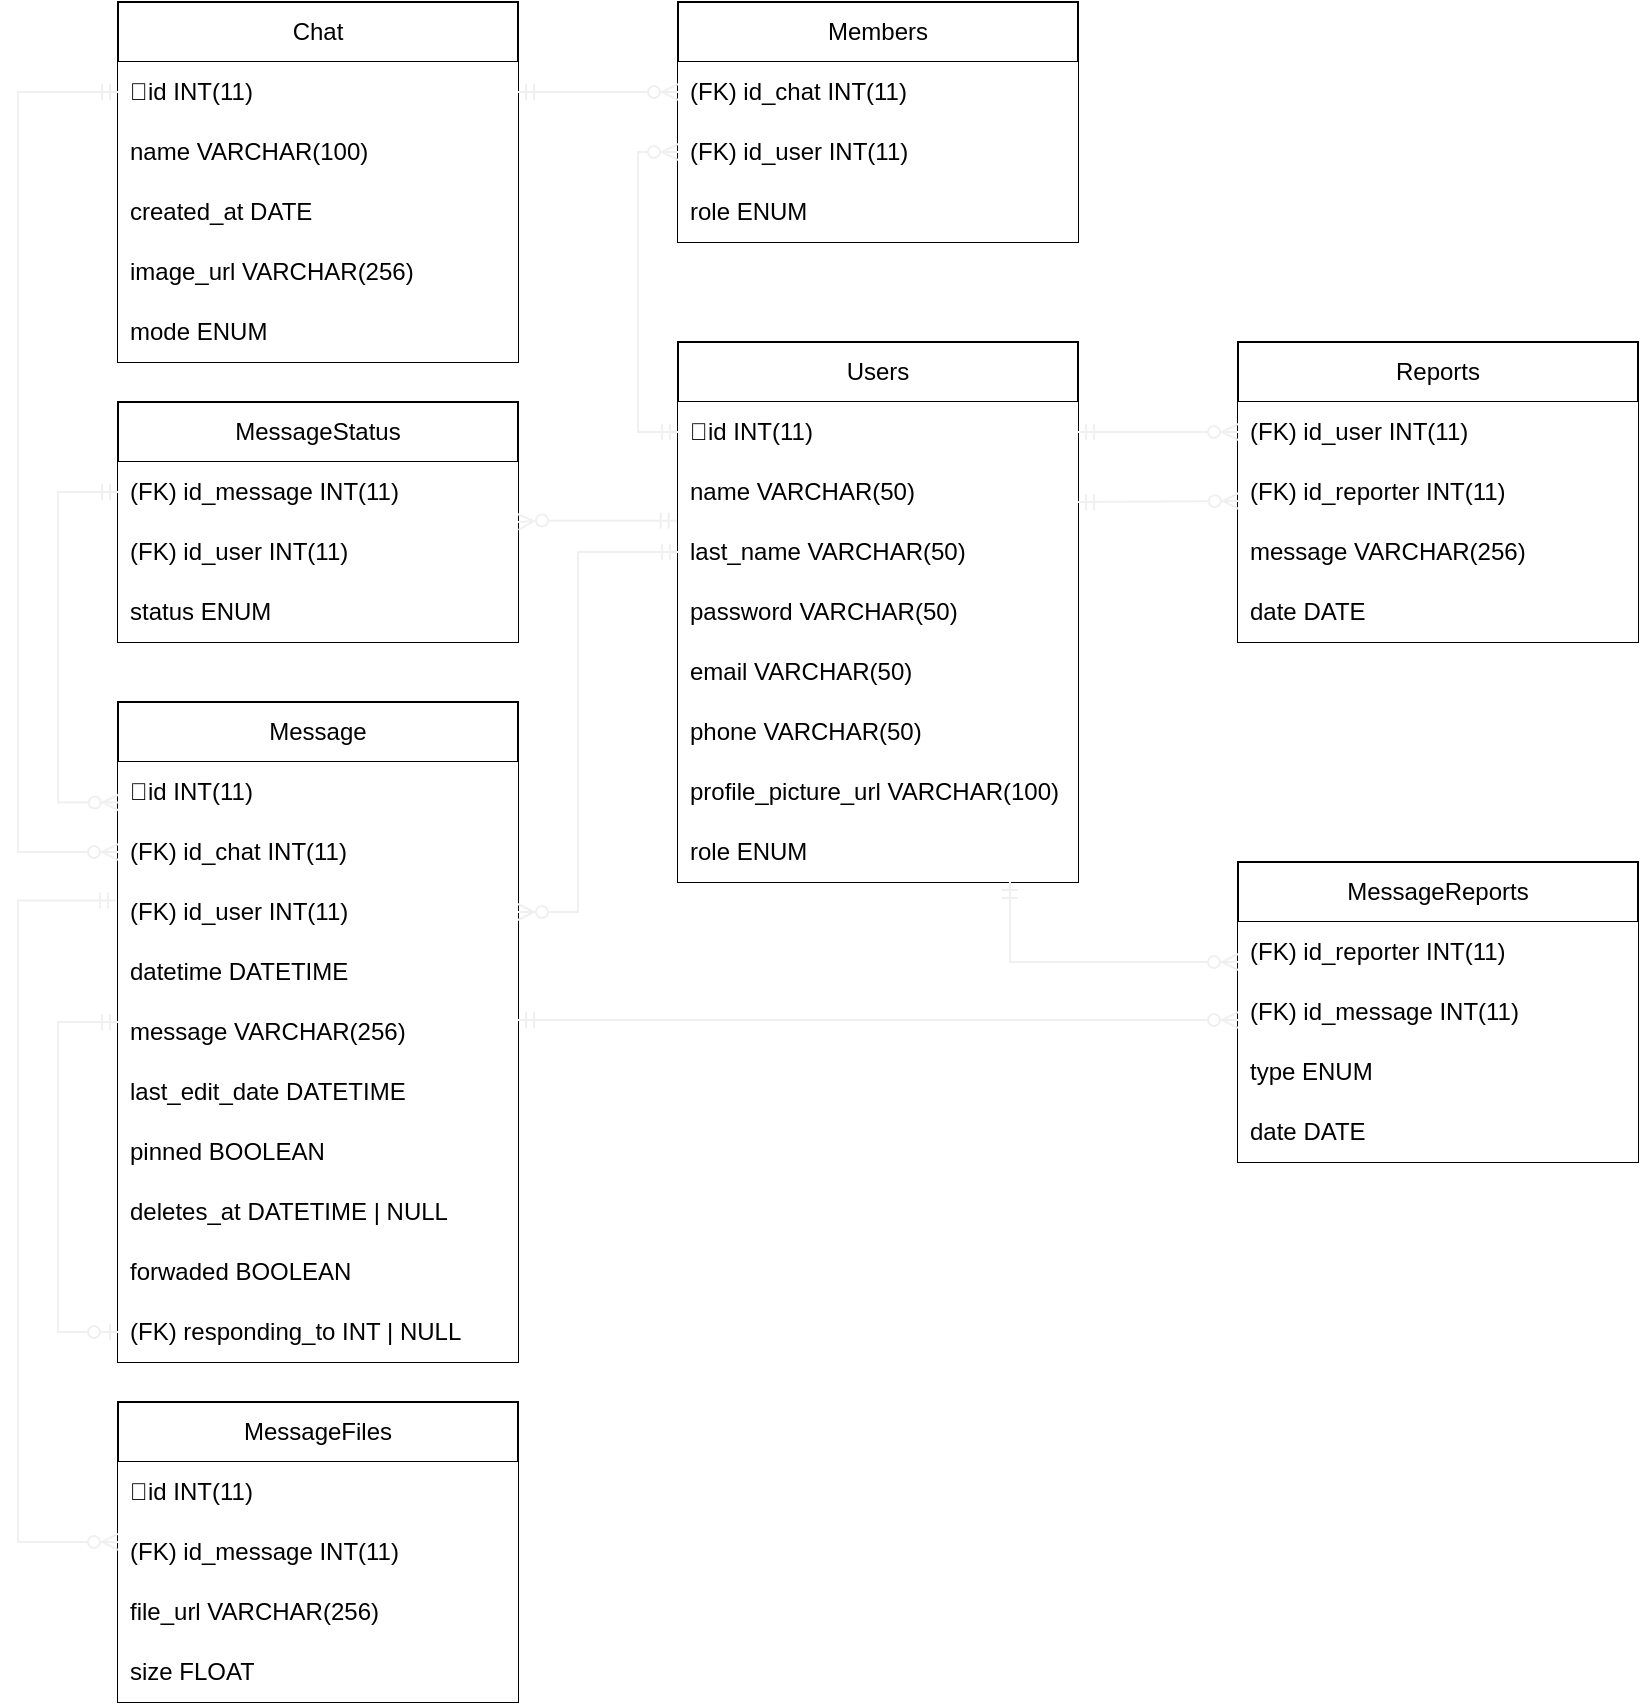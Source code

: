 <mxfile>
    <diagram id="C5RBs43oDa-KdzZeNtuy" name="Page-1">
        <mxGraphModel dx="842" dy="571" grid="1" gridSize="10" guides="1" tooltips="1" connect="1" arrows="1" fold="1" page="1" pageScale="1" pageWidth="1450" pageHeight="1300" math="0" shadow="0">
            <root>
                <mxCell id="WIyWlLk6GJQsqaUBKTNV-0"/>
                <mxCell id="WIyWlLk6GJQsqaUBKTNV-1" parent="WIyWlLk6GJQsqaUBKTNV-0"/>
                <mxCell id="yJvVuPWxm0KSfSXBdskT-2" value="Users" style="swimlane;fontStyle=0;childLayout=stackLayout;horizontal=1;startSize=30;horizontalStack=0;resizeParent=1;resizeParentMax=0;resizeLast=0;collapsible=1;marginBottom=0;whiteSpace=wrap;html=1;" parent="WIyWlLk6GJQsqaUBKTNV-1" vertex="1">
                    <mxGeometry x="600" y="400" width="200" height="270" as="geometry"/>
                </mxCell>
                <mxCell id="yJvVuPWxm0KSfSXBdskT-3" value="🔑id INT(11)" style="text;strokeColor=none;fillColor=default;align=left;verticalAlign=middle;spacingLeft=4;spacingRight=4;overflow=hidden;points=[[0,0.5],[1,0.5]];portConstraint=eastwest;rotatable=0;whiteSpace=wrap;html=1;" parent="yJvVuPWxm0KSfSXBdskT-2" vertex="1">
                    <mxGeometry y="30" width="200" height="30" as="geometry"/>
                </mxCell>
                <mxCell id="159" value="name VARCHAR(50)" style="text;strokeColor=none;fillColor=default;align=left;verticalAlign=middle;spacingLeft=4;spacingRight=4;overflow=hidden;points=[[0,0.5],[1,0.5]];portConstraint=eastwest;rotatable=0;whiteSpace=wrap;html=1;" parent="yJvVuPWxm0KSfSXBdskT-2" vertex="1">
                    <mxGeometry y="60" width="200" height="30" as="geometry"/>
                </mxCell>
                <mxCell id="yJvVuPWxm0KSfSXBdskT-6" value="last_name VARCHAR(50)" style="text;strokeColor=none;fillColor=default;align=left;verticalAlign=middle;spacingLeft=4;spacingRight=4;overflow=hidden;points=[[0,0.5],[1,0.5]];portConstraint=eastwest;rotatable=0;whiteSpace=wrap;html=1;" parent="yJvVuPWxm0KSfSXBdskT-2" vertex="1">
                    <mxGeometry y="90" width="200" height="30" as="geometry"/>
                </mxCell>
                <mxCell id="yJvVuPWxm0KSfSXBdskT-7" value="password VARCHAR(50)" style="text;strokeColor=none;fillColor=default;align=left;verticalAlign=middle;spacingLeft=4;spacingRight=4;overflow=hidden;points=[[0,0.5],[1,0.5]];portConstraint=eastwest;rotatable=0;whiteSpace=wrap;html=1;" parent="yJvVuPWxm0KSfSXBdskT-2" vertex="1">
                    <mxGeometry y="120" width="200" height="30" as="geometry"/>
                </mxCell>
                <mxCell id="yJvVuPWxm0KSfSXBdskT-5" value="email VARCHAR(50)" style="text;strokeColor=none;fillColor=default;align=left;verticalAlign=middle;spacingLeft=4;spacingRight=4;overflow=hidden;points=[[0,0.5],[1,0.5]];portConstraint=eastwest;rotatable=0;whiteSpace=wrap;html=1;" parent="yJvVuPWxm0KSfSXBdskT-2" vertex="1">
                    <mxGeometry y="150" width="200" height="30" as="geometry"/>
                </mxCell>
                <mxCell id="0" value="phone VARCHAR(50)" style="text;strokeColor=none;fillColor=default;align=left;verticalAlign=middle;spacingLeft=4;spacingRight=4;overflow=hidden;points=[[0,0.5],[1,0.5]];portConstraint=eastwest;rotatable=0;whiteSpace=wrap;html=1;" parent="yJvVuPWxm0KSfSXBdskT-2" vertex="1">
                    <mxGeometry y="180" width="200" height="30" as="geometry"/>
                </mxCell>
                <mxCell id="3" value="profile_picture_url VARCHAR(100)" style="text;strokeColor=none;fillColor=default;align=left;verticalAlign=middle;spacingLeft=4;spacingRight=4;overflow=hidden;points=[[0,0.5],[1,0.5]];portConstraint=eastwest;rotatable=0;whiteSpace=wrap;html=1;" parent="yJvVuPWxm0KSfSXBdskT-2" vertex="1">
                    <mxGeometry y="210" width="200" height="30" as="geometry"/>
                </mxCell>
                <mxCell id="216" value="role ENUM" style="text;strokeColor=none;fillColor=default;align=left;verticalAlign=middle;spacingLeft=4;spacingRight=4;overflow=hidden;points=[[0,0.5],[1,0.5]];portConstraint=eastwest;rotatable=0;whiteSpace=wrap;html=1;" parent="yJvVuPWxm0KSfSXBdskT-2" vertex="1">
                    <mxGeometry y="240" width="200" height="30" as="geometry"/>
                </mxCell>
                <mxCell id="yJvVuPWxm0KSfSXBdskT-35" value="Chat" style="swimlane;fontStyle=0;childLayout=stackLayout;horizontal=1;startSize=30;horizontalStack=0;resizeParent=1;resizeParentMax=0;resizeLast=0;collapsible=1;marginBottom=0;whiteSpace=wrap;html=1;" parent="WIyWlLk6GJQsqaUBKTNV-1" vertex="1">
                    <mxGeometry x="320" y="230" width="200" height="180" as="geometry"/>
                </mxCell>
                <mxCell id="yJvVuPWxm0KSfSXBdskT-36" value="🔑id INT(11)" style="text;align=left;verticalAlign=middle;spacingLeft=4;spacingRight=4;overflow=hidden;points=[[0,0.5],[1,0.5]];portConstraint=eastwest;rotatable=0;whiteSpace=wrap;html=1;fillColor=default;" parent="yJvVuPWxm0KSfSXBdskT-35" vertex="1">
                    <mxGeometry y="30" width="200" height="30" as="geometry"/>
                </mxCell>
                <mxCell id="yJvVuPWxm0KSfSXBdskT-37" value="name VARCHAR(100)" style="text;strokeColor=none;fillColor=default;align=left;verticalAlign=middle;spacingLeft=4;spacingRight=4;overflow=hidden;points=[[0,0.5],[1,0.5]];portConstraint=eastwest;rotatable=0;whiteSpace=wrap;html=1;" parent="yJvVuPWxm0KSfSXBdskT-35" vertex="1">
                    <mxGeometry y="60" width="200" height="30" as="geometry"/>
                </mxCell>
                <mxCell id="yJvVuPWxm0KSfSXBdskT-39" value="created_at DATE" style="text;strokeColor=none;fillColor=default;align=left;verticalAlign=middle;spacingLeft=4;spacingRight=4;overflow=hidden;points=[[0,0.5],[1,0.5]];portConstraint=eastwest;rotatable=0;whiteSpace=wrap;html=1;" parent="yJvVuPWxm0KSfSXBdskT-35" vertex="1">
                    <mxGeometry y="90" width="200" height="30" as="geometry"/>
                </mxCell>
                <mxCell id="yJvVuPWxm0KSfSXBdskT-41" value="image_url VARCHAR(256)" style="text;strokeColor=none;fillColor=default;align=left;verticalAlign=middle;spacingLeft=4;spacingRight=4;overflow=hidden;points=[[0,0.5],[1,0.5]];portConstraint=eastwest;rotatable=0;whiteSpace=wrap;html=1;" parent="yJvVuPWxm0KSfSXBdskT-35" vertex="1">
                    <mxGeometry y="120" width="200" height="30" as="geometry"/>
                </mxCell>
                <mxCell id="221" value="mode ENUM" style="text;strokeColor=none;fillColor=default;align=left;verticalAlign=middle;spacingLeft=4;spacingRight=4;overflow=hidden;points=[[0,0.5],[1,0.5]];portConstraint=eastwest;rotatable=0;whiteSpace=wrap;html=1;" parent="yJvVuPWxm0KSfSXBdskT-35" vertex="1">
                    <mxGeometry y="150" width="200" height="30" as="geometry"/>
                </mxCell>
                <mxCell id="5" value="Members" style="swimlane;fontStyle=0;childLayout=stackLayout;horizontal=1;startSize=30;horizontalStack=0;resizeParent=1;resizeParentMax=0;resizeLast=0;collapsible=1;marginBottom=0;whiteSpace=wrap;html=1;" parent="WIyWlLk6GJQsqaUBKTNV-1" vertex="1">
                    <mxGeometry x="600" y="230" width="200" height="120" as="geometry"/>
                </mxCell>
                <mxCell id="6" value="(FK)&amp;nbsp;id_chat INT(11)" style="text;strokeColor=none;fillColor=default;align=left;verticalAlign=middle;spacingLeft=4;spacingRight=4;overflow=hidden;points=[[0,0.5],[1,0.5]];portConstraint=eastwest;rotatable=0;whiteSpace=wrap;html=1;" parent="5" vertex="1">
                    <mxGeometry y="30" width="200" height="30" as="geometry"/>
                </mxCell>
                <mxCell id="7" value="(FK)&amp;nbsp;id_user INT(11)" style="text;strokeColor=none;fillColor=default;align=left;verticalAlign=middle;spacingLeft=4;spacingRight=4;overflow=hidden;points=[[0,0.5],[1,0.5]];portConstraint=eastwest;rotatable=0;whiteSpace=wrap;html=1;" parent="5" vertex="1">
                    <mxGeometry y="60" width="200" height="30" as="geometry"/>
                </mxCell>
                <mxCell id="8" value="role ENUM" style="text;strokeColor=none;fillColor=default;align=left;verticalAlign=middle;spacingLeft=4;spacingRight=4;overflow=hidden;points=[[0,0.5],[1,0.5]];portConstraint=eastwest;rotatable=0;whiteSpace=wrap;html=1;" parent="5" vertex="1">
                    <mxGeometry y="90" width="200" height="30" as="geometry"/>
                </mxCell>
                <mxCell id="79" value="Reports" style="swimlane;fontStyle=0;childLayout=stackLayout;horizontal=1;startSize=30;horizontalStack=0;resizeParent=1;resizeParentMax=0;resizeLast=0;collapsible=1;marginBottom=0;whiteSpace=wrap;html=1;" parent="WIyWlLk6GJQsqaUBKTNV-1" vertex="1">
                    <mxGeometry x="880" y="400" width="200" height="150" as="geometry"/>
                </mxCell>
                <mxCell id="80" value="(FK)&amp;nbsp;id_user INT(11)" style="text;strokeColor=none;fillColor=default;align=left;verticalAlign=middle;spacingLeft=4;spacingRight=4;overflow=hidden;points=[[0,0.5],[1,0.5]];portConstraint=eastwest;rotatable=0;whiteSpace=wrap;html=1;" parent="79" vertex="1">
                    <mxGeometry y="30" width="200" height="30" as="geometry"/>
                </mxCell>
                <mxCell id="81" value="(FK)&amp;nbsp;id_reporter INT(11)" style="text;strokeColor=none;fillColor=default;align=left;verticalAlign=middle;spacingLeft=4;spacingRight=4;overflow=hidden;points=[[0,0.5],[1,0.5]];portConstraint=eastwest;rotatable=0;whiteSpace=wrap;html=1;" parent="79" vertex="1">
                    <mxGeometry y="60" width="200" height="30" as="geometry"/>
                </mxCell>
                <mxCell id="82" value="message VARCHAR(256)" style="text;strokeColor=none;fillColor=default;align=left;verticalAlign=middle;spacingLeft=4;spacingRight=4;overflow=hidden;points=[[0,0.5],[1,0.5]];portConstraint=eastwest;rotatable=0;whiteSpace=wrap;html=1;" parent="79" vertex="1">
                    <mxGeometry y="90" width="200" height="30" as="geometry"/>
                </mxCell>
                <mxCell id="169" value="date DATE" style="text;strokeColor=none;fillColor=default;align=left;verticalAlign=middle;spacingLeft=4;spacingRight=4;overflow=hidden;points=[[0,0.5],[1,0.5]];portConstraint=eastwest;rotatable=0;whiteSpace=wrap;html=1;" parent="79" vertex="1">
                    <mxGeometry y="120" width="200" height="30" as="geometry"/>
                </mxCell>
                <mxCell id="164" value="Message" style="swimlane;fontStyle=0;childLayout=stackLayout;horizontal=1;startSize=30;horizontalStack=0;resizeParent=1;resizeParentMax=0;resizeLast=0;collapsible=1;marginBottom=0;whiteSpace=wrap;html=1;" parent="WIyWlLk6GJQsqaUBKTNV-1" vertex="1">
                    <mxGeometry x="320" y="580" width="200" height="330" as="geometry"/>
                </mxCell>
                <mxCell id="177" value="🔑id INT(11)" style="text;strokeColor=none;fillColor=default;align=left;verticalAlign=middle;spacingLeft=4;spacingRight=4;overflow=hidden;points=[[0,0.5],[1,0.5]];portConstraint=eastwest;rotatable=0;whiteSpace=wrap;html=1;" parent="164" vertex="1">
                    <mxGeometry y="30" width="200" height="30" as="geometry"/>
                </mxCell>
                <mxCell id="165" value="(FK) id_chat INT(11)" style="text;strokeColor=none;fillColor=default;align=left;verticalAlign=middle;spacingLeft=4;spacingRight=4;overflow=hidden;points=[[0,0.5],[1,0.5]];portConstraint=eastwest;rotatable=0;whiteSpace=wrap;html=1;" parent="164" vertex="1">
                    <mxGeometry y="60" width="200" height="30" as="geometry"/>
                </mxCell>
                <mxCell id="166" value="(FK) id_user INT(11)" style="text;strokeColor=none;fillColor=default;align=left;verticalAlign=middle;spacingLeft=4;spacingRight=4;overflow=hidden;points=[[0,0.5],[1,0.5]];portConstraint=eastwest;rotatable=0;whiteSpace=wrap;html=1;" parent="164" vertex="1">
                    <mxGeometry y="90" width="200" height="30" as="geometry"/>
                </mxCell>
                <mxCell id="167" value="datetime DATETIME" style="text;strokeColor=none;fillColor=default;align=left;verticalAlign=middle;spacingLeft=4;spacingRight=4;overflow=hidden;points=[[0,0.5],[1,0.5]];portConstraint=eastwest;rotatable=0;whiteSpace=wrap;html=1;" parent="164" vertex="1">
                    <mxGeometry y="120" width="200" height="30" as="geometry"/>
                </mxCell>
                <mxCell id="168" value="message VARCHAR(256)" style="text;strokeColor=none;fillColor=default;align=left;verticalAlign=middle;spacingLeft=4;spacingRight=4;overflow=hidden;points=[[0,0.5],[1,0.5]];portConstraint=eastwest;rotatable=0;whiteSpace=wrap;html=1;" parent="164" vertex="1">
                    <mxGeometry y="150" width="200" height="30" as="geometry"/>
                </mxCell>
                <mxCell id="170" value="last_edit_date DATETIME" style="text;strokeColor=none;fillColor=default;align=left;verticalAlign=middle;spacingLeft=4;spacingRight=4;overflow=hidden;points=[[0,0.5],[1,0.5]];portConstraint=eastwest;rotatable=0;whiteSpace=wrap;html=1;" parent="164" vertex="1">
                    <mxGeometry y="180" width="200" height="30" as="geometry"/>
                </mxCell>
                <mxCell id="217" value="pinned BOOLEAN" style="text;strokeColor=none;fillColor=default;align=left;verticalAlign=middle;spacingLeft=4;spacingRight=4;overflow=hidden;points=[[0,0.5],[1,0.5]];portConstraint=eastwest;rotatable=0;whiteSpace=wrap;html=1;" parent="164" vertex="1">
                    <mxGeometry y="210" width="200" height="30" as="geometry"/>
                </mxCell>
                <mxCell id="218" value="deletes_at DATETIME | NULL" style="text;strokeColor=none;fillColor=default;align=left;verticalAlign=middle;spacingLeft=4;spacingRight=4;overflow=hidden;points=[[0,0.5],[1,0.5]];portConstraint=eastwest;rotatable=0;whiteSpace=wrap;html=1;" parent="164" vertex="1">
                    <mxGeometry y="240" width="200" height="30" as="geometry"/>
                </mxCell>
                <mxCell id="219" value="forwaded BOOLEAN" style="text;strokeColor=none;fillColor=default;align=left;verticalAlign=middle;spacingLeft=4;spacingRight=4;overflow=hidden;points=[[0,0.5],[1,0.5]];portConstraint=eastwest;rotatable=0;whiteSpace=wrap;html=1;" parent="164" vertex="1">
                    <mxGeometry y="270" width="200" height="30" as="geometry"/>
                </mxCell>
                <mxCell id="196" value="(FK) responding_to INT | NULL" style="text;strokeColor=none;fillColor=default;align=left;verticalAlign=middle;spacingLeft=4;spacingRight=4;overflow=hidden;points=[[0,0.5],[1,0.5]];portConstraint=eastwest;rotatable=0;whiteSpace=wrap;html=1;" parent="164" vertex="1">
                    <mxGeometry y="300" width="200" height="30" as="geometry"/>
                </mxCell>
                <mxCell id="199" value="" style="edgeStyle=orthogonalEdgeStyle;fontSize=12;html=1;endArrow=ERzeroToOne;startArrow=ERmandOne;entryX=0;entryY=0.5;entryDx=0;entryDy=0;rounded=0;strokeColor=#F0F0F0;" parent="164" target="196" edge="1">
                    <mxGeometry width="100" height="100" relative="1" as="geometry">
                        <mxPoint y="160" as="sourcePoint"/>
                        <mxPoint x="-50" y="250" as="targetPoint"/>
                        <Array as="points">
                            <mxPoint x="-30" y="160"/>
                            <mxPoint x="-30" y="315"/>
                        </Array>
                    </mxGeometry>
                </mxCell>
                <mxCell id="171" value="MessageStatus" style="swimlane;fontStyle=0;childLayout=stackLayout;horizontal=1;startSize=30;horizontalStack=0;resizeParent=1;resizeParentMax=0;resizeLast=0;collapsible=1;marginBottom=0;whiteSpace=wrap;html=1;" parent="WIyWlLk6GJQsqaUBKTNV-1" vertex="1">
                    <mxGeometry x="320" y="430" width="200" height="120" as="geometry"/>
                </mxCell>
                <mxCell id="172" value="(FK) id_message INT(11)" style="text;strokeColor=none;fillColor=default;align=left;verticalAlign=middle;spacingLeft=4;spacingRight=4;overflow=hidden;points=[[0,0.5],[1,0.5]];portConstraint=eastwest;rotatable=0;whiteSpace=wrap;html=1;" parent="171" vertex="1">
                    <mxGeometry y="30" width="200" height="30" as="geometry"/>
                </mxCell>
                <mxCell id="173" value="(FK) id_user INT(11)" style="text;strokeColor=none;fillColor=default;align=left;verticalAlign=middle;spacingLeft=4;spacingRight=4;overflow=hidden;points=[[0,0.5],[1,0.5]];portConstraint=eastwest;rotatable=0;whiteSpace=wrap;html=1;" parent="171" vertex="1">
                    <mxGeometry y="60" width="200" height="30" as="geometry"/>
                </mxCell>
                <mxCell id="174" value="status ENUM" style="text;strokeColor=none;fillColor=default;align=left;verticalAlign=middle;spacingLeft=4;spacingRight=4;overflow=hidden;points=[[0,0.5],[1,0.5]];portConstraint=eastwest;rotatable=0;whiteSpace=wrap;html=1;" parent="171" vertex="1">
                    <mxGeometry y="90" width="200" height="30" as="geometry"/>
                </mxCell>
                <mxCell id="178" value="" style="fontSize=12;html=1;endArrow=ERzeroToMany;startArrow=ERmandOne;rounded=0;strokeColor=#F0F0F0;edgeStyle=orthogonalEdgeStyle;elbow=vertical;entryX=0;entryY=0.5;entryDx=0;entryDy=0;exitX=0;exitY=0.5;exitDx=0;exitDy=0;" parent="WIyWlLk6GJQsqaUBKTNV-1" source="yJvVuPWxm0KSfSXBdskT-3" target="7" edge="1">
                    <mxGeometry width="100" height="100" relative="1" as="geometry">
                        <mxPoint x="590" y="450" as="sourcePoint"/>
                        <mxPoint x="920" y="110" as="targetPoint"/>
                        <Array as="points">
                            <mxPoint x="580" y="445"/>
                            <mxPoint x="580" y="305"/>
                        </Array>
                    </mxGeometry>
                </mxCell>
                <mxCell id="179" value="" style="fontSize=12;html=1;endArrow=ERzeroToMany;startArrow=ERmandOne;rounded=0;strokeColor=#F0F0F0;edgeStyle=orthogonalEdgeStyle;elbow=vertical;entryX=0;entryY=0.5;entryDx=0;entryDy=0;exitX=1;exitY=0.5;exitDx=0;exitDy=0;" parent="WIyWlLk6GJQsqaUBKTNV-1" source="yJvVuPWxm0KSfSXBdskT-36" target="6" edge="1">
                    <mxGeometry width="100" height="100" relative="1" as="geometry">
                        <mxPoint x="550" y="280" as="sourcePoint"/>
                        <mxPoint x="570" y="260" as="targetPoint"/>
                        <Array as="points"/>
                    </mxGeometry>
                </mxCell>
                <mxCell id="183" value="" style="fontSize=12;html=1;endArrow=ERzeroToMany;startArrow=ERmandOne;rounded=0;strokeColor=#F0F0F0;edgeStyle=orthogonalEdgeStyle;elbow=vertical;entryX=1;entryY=0.5;entryDx=0;entryDy=0;exitX=0;exitY=0.5;exitDx=0;exitDy=0;" parent="WIyWlLk6GJQsqaUBKTNV-1" source="yJvVuPWxm0KSfSXBdskT-6" target="166" edge="1">
                    <mxGeometry width="100" height="100" relative="1" as="geometry">
                        <mxPoint x="590" y="505" as="sourcePoint"/>
                        <mxPoint x="520" y="650" as="targetPoint"/>
                        <Array as="points">
                            <mxPoint x="550" y="505"/>
                            <mxPoint x="550" y="685"/>
                        </Array>
                    </mxGeometry>
                </mxCell>
                <mxCell id="184" value="" style="fontSize=12;html=1;endArrow=ERzeroToMany;startArrow=ERmandOne;rounded=0;strokeColor=#F0F0F0;edgeStyle=orthogonalEdgeStyle;elbow=vertical;exitX=0;exitY=0.5;exitDx=0;exitDy=0;entryX=0.002;entryY=0.675;entryDx=0;entryDy=0;entryPerimeter=0;" parent="WIyWlLk6GJQsqaUBKTNV-1" source="172" target="177" edge="1">
                    <mxGeometry width="100" height="100" relative="1" as="geometry">
                        <mxPoint x="610" y="515" as="sourcePoint"/>
                        <mxPoint x="310" y="650" as="targetPoint"/>
                        <Array as="points">
                            <mxPoint x="290" y="475"/>
                            <mxPoint x="290" y="630"/>
                        </Array>
                    </mxGeometry>
                </mxCell>
                <mxCell id="185" value="" style="fontSize=12;html=1;endArrow=ERzeroToMany;startArrow=ERmandOne;rounded=0;strokeColor=#F0F0F0;edgeStyle=orthogonalEdgeStyle;elbow=vertical;exitX=0;exitY=0.5;exitDx=0;exitDy=0;entryX=0;entryY=0.5;entryDx=0;entryDy=0;" parent="WIyWlLk6GJQsqaUBKTNV-1" source="yJvVuPWxm0KSfSXBdskT-36" target="165" edge="1">
                    <mxGeometry width="100" height="100" relative="1" as="geometry">
                        <mxPoint x="320" y="475" as="sourcePoint"/>
                        <mxPoint x="300" y="675" as="targetPoint"/>
                        <Array as="points">
                            <mxPoint x="270" y="275"/>
                            <mxPoint x="270" y="655"/>
                        </Array>
                    </mxGeometry>
                </mxCell>
                <mxCell id="186" value="" style="fontSize=12;html=1;endArrow=ERzeroToMany;startArrow=ERmandOne;rounded=0;strokeColor=#F0F0F0;edgeStyle=orthogonalEdgeStyle;elbow=vertical;entryX=1;entryY=0;entryDx=0;entryDy=0;entryPerimeter=0;exitX=-0.003;exitY=-0.02;exitDx=0;exitDy=0;exitPerimeter=0;" parent="WIyWlLk6GJQsqaUBKTNV-1" source="yJvVuPWxm0KSfSXBdskT-6" target="173" edge="1">
                    <mxGeometry width="100" height="100" relative="1" as="geometry">
                        <mxPoint x="590" y="490" as="sourcePoint"/>
                        <mxPoint x="600" y="765" as="targetPoint"/>
                        <Array as="points">
                            <mxPoint x="530" y="489"/>
                        </Array>
                    </mxGeometry>
                </mxCell>
                <mxCell id="187" value="" style="fontSize=12;html=1;endArrow=ERzeroToMany;startArrow=ERmandOne;rounded=0;strokeColor=#F0F0F0;edgeStyle=orthogonalEdgeStyle;elbow=vertical;entryX=0;entryY=0.5;entryDx=0;entryDy=0;exitX=1;exitY=0.5;exitDx=0;exitDy=0;" parent="WIyWlLk6GJQsqaUBKTNV-1" source="yJvVuPWxm0KSfSXBdskT-3" target="80" edge="1">
                    <mxGeometry width="100" height="100" relative="1" as="geometry">
                        <mxPoint x="820" y="445" as="sourcePoint"/>
                        <mxPoint x="890" y="400" as="targetPoint"/>
                        <Array as="points"/>
                    </mxGeometry>
                </mxCell>
                <mxCell id="188" value="" style="fontSize=12;html=1;endArrow=ERzeroToMany;startArrow=ERmandOne;rounded=0;strokeColor=#F0F0F0;edgeStyle=orthogonalEdgeStyle;elbow=vertical;entryX=0.002;entryY=0.649;entryDx=0;entryDy=0;exitX=1;exitY=0.667;exitDx=0;exitDy=0;exitPerimeter=0;entryPerimeter=0;" parent="WIyWlLk6GJQsqaUBKTNV-1" source="159" target="81" edge="1">
                    <mxGeometry width="100" height="100" relative="1" as="geometry">
                        <mxPoint x="799.8" y="519.01" as="sourcePoint"/>
                        <mxPoint x="800" y="520" as="targetPoint"/>
                        <Array as="points">
                            <mxPoint x="880" y="480"/>
                        </Array>
                    </mxGeometry>
                </mxCell>
                <mxCell id="201" value="MessageFiles" style="swimlane;fontStyle=0;childLayout=stackLayout;horizontal=1;startSize=30;horizontalStack=0;resizeParent=1;resizeParentMax=0;resizeLast=0;collapsible=1;marginBottom=0;whiteSpace=wrap;html=1;" parent="WIyWlLk6GJQsqaUBKTNV-1" vertex="1">
                    <mxGeometry x="320" y="930" width="200" height="150" as="geometry"/>
                </mxCell>
                <mxCell id="202" value="🔑id INT(11)" style="text;strokeColor=none;fillColor=default;align=left;verticalAlign=middle;spacingLeft=4;spacingRight=4;overflow=hidden;points=[[0,0.5],[1,0.5]];portConstraint=eastwest;rotatable=0;whiteSpace=wrap;html=1;" parent="201" vertex="1">
                    <mxGeometry y="30" width="200" height="30" as="geometry"/>
                </mxCell>
                <mxCell id="213" value="(FK) id_message INT(11)" style="text;strokeColor=none;fillColor=default;align=left;verticalAlign=middle;spacingLeft=4;spacingRight=4;overflow=hidden;points=[[0,0.5],[1,0.5]];portConstraint=eastwest;rotatable=0;whiteSpace=wrap;html=1;" parent="201" vertex="1">
                    <mxGeometry y="60" width="200" height="30" as="geometry"/>
                </mxCell>
                <mxCell id="205" value="file_url VARCHAR(256)" style="text;strokeColor=none;fillColor=default;align=left;verticalAlign=middle;spacingLeft=4;spacingRight=4;overflow=hidden;points=[[0,0.5],[1,0.5]];portConstraint=eastwest;rotatable=0;whiteSpace=wrap;html=1;" parent="201" vertex="1">
                    <mxGeometry y="90" width="200" height="30" as="geometry"/>
                </mxCell>
                <mxCell id="215" value="size FLOAT" style="text;strokeColor=none;fillColor=default;align=left;verticalAlign=middle;spacingLeft=4;spacingRight=4;overflow=hidden;points=[[0,0.5],[1,0.5]];portConstraint=eastwest;rotatable=0;whiteSpace=wrap;html=1;" parent="201" vertex="1">
                    <mxGeometry y="120" width="200" height="30" as="geometry"/>
                </mxCell>
                <mxCell id="212" value="" style="fontSize=12;html=1;endArrow=ERzeroToMany;startArrow=ERmandOne;rounded=0;strokeColor=#F0F0F0;edgeStyle=orthogonalEdgeStyle;elbow=vertical;exitX=-0.005;exitY=0.31;exitDx=0;exitDy=0;exitPerimeter=0;entryX=0;entryY=0.333;entryDx=0;entryDy=0;entryPerimeter=0;" parent="WIyWlLk6GJQsqaUBKTNV-1" source="166" target="213" edge="1">
                    <mxGeometry width="100" height="100" relative="1" as="geometry">
                        <mxPoint x="310" y="700" as="sourcePoint"/>
                        <mxPoint x="300" y="930" as="targetPoint"/>
                        <Array as="points">
                            <mxPoint x="270" y="679"/>
                            <mxPoint x="270" y="1000"/>
                        </Array>
                    </mxGeometry>
                </mxCell>
                <mxCell id="222" value="MessageReports" style="swimlane;fontStyle=0;childLayout=stackLayout;horizontal=1;startSize=30;horizontalStack=0;resizeParent=1;resizeParentMax=0;resizeLast=0;collapsible=1;marginBottom=0;whiteSpace=wrap;html=1;" parent="WIyWlLk6GJQsqaUBKTNV-1" vertex="1">
                    <mxGeometry x="880" y="660" width="200" height="150" as="geometry"/>
                </mxCell>
                <mxCell id="224" value="(FK)&amp;nbsp;id_reporter INT(11)" style="text;strokeColor=none;fillColor=default;align=left;verticalAlign=middle;spacingLeft=4;spacingRight=4;overflow=hidden;points=[[0,0.5],[1,0.5]];portConstraint=eastwest;rotatable=0;whiteSpace=wrap;html=1;" parent="222" vertex="1">
                    <mxGeometry y="30" width="200" height="30" as="geometry"/>
                </mxCell>
                <mxCell id="223" value="(FK)&amp;nbsp;id_message INT(11)" style="text;strokeColor=none;fillColor=default;align=left;verticalAlign=middle;spacingLeft=4;spacingRight=4;overflow=hidden;points=[[0,0.5],[1,0.5]];portConstraint=eastwest;rotatable=0;whiteSpace=wrap;html=1;" parent="222" vertex="1">
                    <mxGeometry y="60" width="200" height="30" as="geometry"/>
                </mxCell>
                <mxCell id="227" value="type ENUM" style="text;strokeColor=none;fillColor=default;align=left;verticalAlign=middle;spacingLeft=4;spacingRight=4;overflow=hidden;points=[[0,0.5],[1,0.5]];portConstraint=eastwest;rotatable=0;whiteSpace=wrap;html=1;" parent="222" vertex="1">
                    <mxGeometry y="90" width="200" height="30" as="geometry"/>
                </mxCell>
                <mxCell id="226" value="date DATE" style="text;strokeColor=none;fillColor=default;align=left;verticalAlign=middle;spacingLeft=4;spacingRight=4;overflow=hidden;points=[[0,0.5],[1,0.5]];portConstraint=eastwest;rotatable=0;whiteSpace=wrap;html=1;" parent="222" vertex="1">
                    <mxGeometry y="120" width="200" height="30" as="geometry"/>
                </mxCell>
                <mxCell id="228" value="" style="fontSize=12;html=1;endArrow=ERzeroToMany;startArrow=ERmandOne;rounded=0;strokeColor=#F0F0F0;edgeStyle=orthogonalEdgeStyle;elbow=vertical;" parent="WIyWlLk6GJQsqaUBKTNV-1" edge="1">
                    <mxGeometry width="100" height="100" relative="1" as="geometry">
                        <mxPoint x="766" y="670" as="sourcePoint"/>
                        <mxPoint x="880" y="710" as="targetPoint"/>
                        <Array as="points">
                            <mxPoint x="766" y="671"/>
                            <mxPoint x="766" y="705"/>
                        </Array>
                    </mxGeometry>
                </mxCell>
                <mxCell id="229" value="" style="fontSize=12;html=1;endArrow=ERzeroToMany;startArrow=ERmandOne;rounded=0;strokeColor=#F0F0F0;edgeStyle=orthogonalEdgeStyle;elbow=vertical;" parent="WIyWlLk6GJQsqaUBKTNV-1" edge="1">
                    <mxGeometry width="100" height="100" relative="1" as="geometry">
                        <mxPoint x="520" y="739" as="sourcePoint"/>
                        <mxPoint x="880" y="739" as="targetPoint"/>
                        <Array as="points">
                            <mxPoint x="520" y="739"/>
                            <mxPoint x="880" y="739"/>
                        </Array>
                    </mxGeometry>
                </mxCell>
            </root>
        </mxGraphModel>
    </diagram>
</mxfile>
